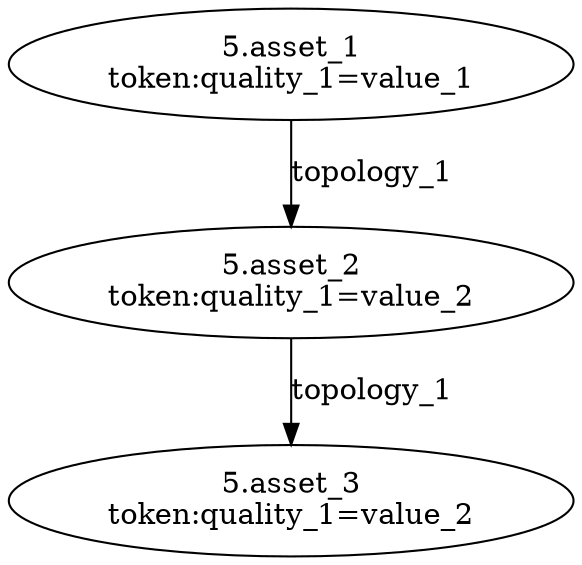 digraph G {
asset_2 [label="5.asset_2\ntoken:quality_1=value_2"];
asset_3 [label="5.asset_3\ntoken:quality_1=value_2"];
asset_1 [label="5.asset_1\ntoken:quality_1=value_1"];
asset_2 -> asset_3  [key=0, label=topology_1];
asset_1 -> asset_2  [key=0, label=topology_1];
}
